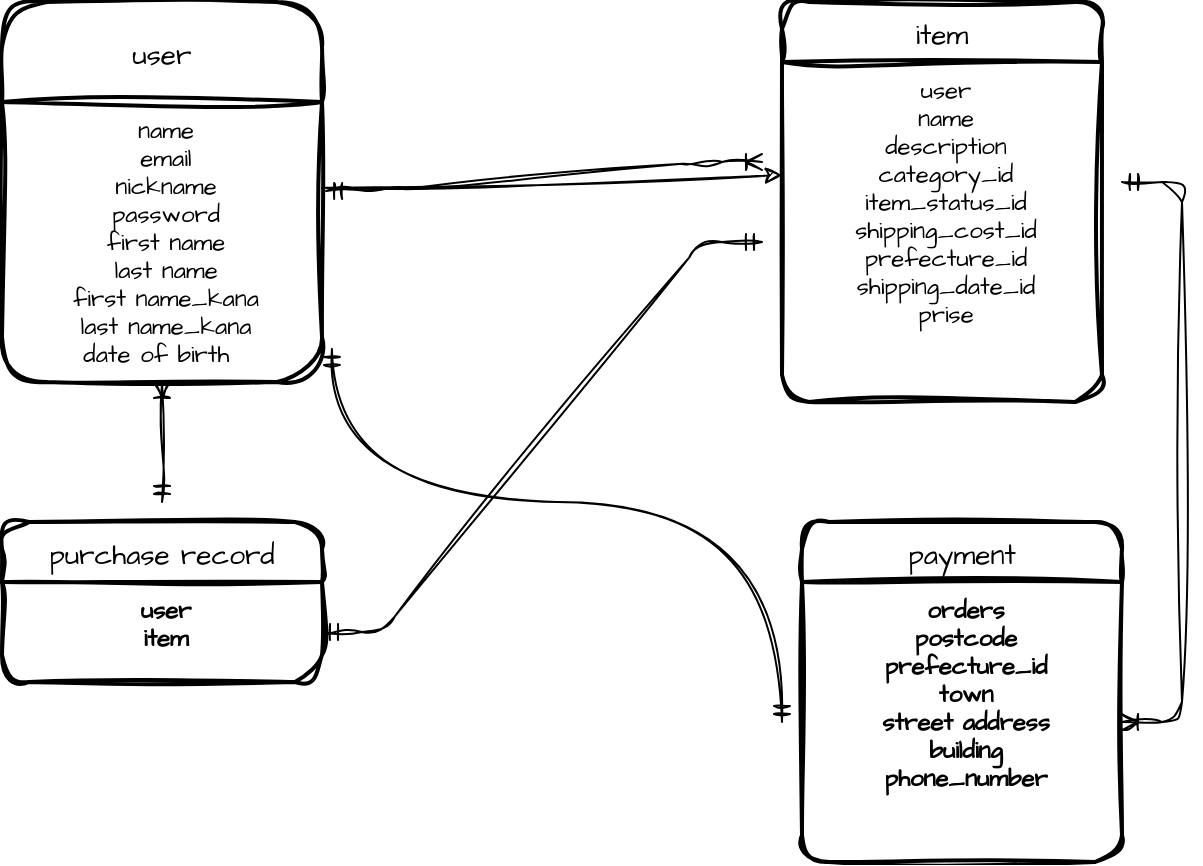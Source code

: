 <mxfile>
    <diagram id="kIYCg4qn53BQPxz0IwX7" name="ページ1">
        <mxGraphModel dx="1546" dy="537" grid="1" gridSize="10" guides="1" tooltips="1" connect="1" arrows="1" fold="1" page="1" pageScale="1" pageWidth="827" pageHeight="1169" math="0" shadow="0">
            <root>
                <mxCell id="0"/>
                <mxCell id="1" parent="0"/>
                <mxCell id="81" style="edgeStyle=none;sketch=1;hachureGap=4;jiggle=2;curveFitting=1;html=1;entryX=0;entryY=0.333;entryDx=0;entryDy=0;entryPerimeter=0;fontFamily=Architects Daughter;fontSource=https%3A%2F%2Ffonts.googleapis.com%2Fcss%3Ffamily%3DArchitects%2BDaughter;fontSize=16;" edge="1" parent="1" source="66" target="70">
                    <mxGeometry relative="1" as="geometry"/>
                </mxCell>
                <mxCell id="66" value="user" style="swimlane;childLayout=stackLayout;horizontal=1;startSize=50;horizontalStack=0;rounded=1;fontSize=14;fontStyle=0;strokeWidth=2;resizeParent=0;resizeLast=1;shadow=0;dashed=0;align=center;sketch=1;curveFitting=1;jiggle=2;fontFamily=Architects Daughter;fontSource=https%3A%2F%2Ffonts.googleapis.com%2Fcss%3Ffamily%3DArchitects%2BDaughter;" vertex="1" parent="1">
                    <mxGeometry y="30" width="160" height="190" as="geometry"/>
                </mxCell>
                <mxCell id="67" value="name&#10;email&#10;nickname&#10;password&#10;first name&#10;last name&#10;first name_kana&#10;last name_kana&#10;date of birth  &#10;" style="align=center;strokeColor=none;fillColor=none;spacingLeft=4;fontSize=12;verticalAlign=top;resizable=0;rotatable=0;part=1;sketch=1;curveFitting=1;jiggle=2;fontFamily=Architects Daughter;fontSource=https%3A%2F%2Ffonts.googleapis.com%2Fcss%3Ffamily%3DArchitects%2BDaughter;" vertex="1" parent="66">
                    <mxGeometry y="50" width="160" height="140" as="geometry"/>
                </mxCell>
                <mxCell id="68" value="item" style="swimlane;childLayout=stackLayout;horizontal=1;startSize=30;horizontalStack=0;rounded=1;fontSize=14;fontStyle=0;strokeWidth=2;resizeParent=0;resizeLast=1;shadow=0;dashed=0;align=center;sketch=1;curveFitting=1;jiggle=2;fontFamily=Architects Daughter;fontSource=https%3A%2F%2Ffonts.googleapis.com%2Fcss%3Ffamily%3DArchitects%2BDaughter;" vertex="1" parent="1">
                    <mxGeometry x="390" y="30" width="160" height="200" as="geometry"/>
                </mxCell>
                <mxCell id="70" value="user&#10;name&#10;description&#10;category_id&#10;item_status_id&#10;shipping_cost_id&#10;prefecture_id&#10;shipping_date_id&#10;prise" style="align=center;strokeColor=none;fillColor=none;spacingLeft=4;fontSize=12;verticalAlign=top;resizable=0;rotatable=0;part=1;fontStyle=0;sketch=1;curveFitting=1;jiggle=2;fontFamily=Architects Daughter;fontSource=https%3A%2F%2Ffonts.googleapis.com%2Fcss%3Ffamily%3DArchitects%2BDaughter;" vertex="1" parent="68">
                    <mxGeometry y="30" width="160" height="170" as="geometry"/>
                </mxCell>
                <mxCell id="76" value="purchase record" style="swimlane;childLayout=stackLayout;horizontal=1;startSize=30;horizontalStack=0;rounded=1;fontSize=14;fontStyle=0;strokeWidth=2;resizeParent=0;resizeLast=1;shadow=0;dashed=0;align=center;sketch=1;hachureGap=4;jiggle=2;curveFitting=1;fontFamily=Architects Daughter;fontSource=https%3A%2F%2Ffonts.googleapis.com%2Fcss%3Ffamily%3DArchitects%2BDaughter;" vertex="1" parent="1">
                    <mxGeometry y="290" width="160" height="80" as="geometry"/>
                </mxCell>
                <mxCell id="77" value="user&#10;item&#10;" style="align=center;strokeColor=none;fillColor=none;spacingLeft=4;fontSize=12;verticalAlign=top;resizable=0;rotatable=0;part=1;sketch=1;hachureGap=4;jiggle=2;curveFitting=1;fontFamily=Architects Daughter;fontSource=https%3A%2F%2Ffonts.googleapis.com%2Fcss%3Ffamily%3DArchitects%2BDaughter;fontStyle=1" vertex="1" parent="76">
                    <mxGeometry y="30" width="160" height="50" as="geometry"/>
                </mxCell>
                <mxCell id="78" value="payment" style="swimlane;childLayout=stackLayout;horizontal=1;startSize=30;horizontalStack=0;rounded=1;fontSize=14;fontStyle=0;strokeWidth=2;resizeParent=0;resizeLast=1;shadow=0;dashed=0;align=center;sketch=1;hachureGap=4;jiggle=2;curveFitting=1;fontFamily=Architects Daughter;fontSource=https%3A%2F%2Ffonts.googleapis.com%2Fcss%3Ffamily%3DArchitects%2BDaughter;" vertex="1" parent="1">
                    <mxGeometry x="400" y="290" width="160" height="170" as="geometry"/>
                </mxCell>
                <mxCell id="79" value="orders&#10;postcode&#10;prefecture_id&#10;town&#10;street address&#10;building&#10;phone_number&#10;" style="align=center;strokeColor=none;fillColor=none;spacingLeft=4;fontSize=12;verticalAlign=top;resizable=0;rotatable=0;part=1;sketch=1;hachureGap=4;jiggle=2;curveFitting=1;fontFamily=Architects Daughter;fontSource=https%3A%2F%2Ffonts.googleapis.com%2Fcss%3Ffamily%3DArchitects%2BDaughter;fontStyle=1" vertex="1" parent="78">
                    <mxGeometry y="30" width="160" height="140" as="geometry"/>
                </mxCell>
                <mxCell id="83" value="" style="edgeStyle=entityRelationEdgeStyle;fontSize=12;html=1;endArrow=ERoneToMany;startArrow=ERmandOne;sketch=1;hachureGap=4;jiggle=2;curveFitting=1;fontFamily=Helvetica;exitX=1.013;exitY=0.318;exitDx=0;exitDy=0;exitPerimeter=0;" edge="1" parent="1" source="67">
                    <mxGeometry width="100" height="100" relative="1" as="geometry">
                        <mxPoint x="240" y="340" as="sourcePoint"/>
                        <mxPoint x="380" y="110" as="targetPoint"/>
                    </mxGeometry>
                </mxCell>
                <mxCell id="85" value="" style="edgeStyle=entityRelationEdgeStyle;fontSize=12;html=1;endArrow=ERoneToMany;startArrow=ERmandOne;sketch=1;hachureGap=4;jiggle=2;curveFitting=1;fontFamily=Helvetica;entryX=1;entryY=0.5;entryDx=0;entryDy=0;" edge="1" parent="1" target="79">
                    <mxGeometry width="100" height="100" relative="1" as="geometry">
                        <mxPoint x="560" y="120" as="sourcePoint"/>
                        <mxPoint x="340" y="240" as="targetPoint"/>
                    </mxGeometry>
                </mxCell>
                <mxCell id="87" value="" style="fontSize=12;html=1;endArrow=ERoneToMany;startArrow=ERmandOne;sketch=1;hachureGap=4;jiggle=2;curveFitting=1;fontFamily=Helvetica;entryX=0.5;entryY=1;entryDx=0;entryDy=0;" edge="1" parent="1" target="67">
                    <mxGeometry width="100" height="100" relative="1" as="geometry">
                        <mxPoint x="80" y="280" as="sourcePoint"/>
                        <mxPoint x="330" y="240" as="targetPoint"/>
                        <Array as="points"/>
                    </mxGeometry>
                </mxCell>
                <mxCell id="88" value="" style="edgeStyle=entityRelationEdgeStyle;fontSize=12;html=1;endArrow=ERmandOne;startArrow=ERmandOne;sketch=1;hachureGap=4;jiggle=2;curveFitting=1;fontFamily=Helvetica;exitX=1;exitY=0.5;exitDx=0;exitDy=0;" edge="1" parent="1" source="77">
                    <mxGeometry width="100" height="100" relative="1" as="geometry">
                        <mxPoint x="250" y="340" as="sourcePoint"/>
                        <mxPoint x="380" y="150" as="targetPoint"/>
                    </mxGeometry>
                </mxCell>
                <mxCell id="89" value="" style="edgeStyle=orthogonalEdgeStyle;fontSize=12;html=1;endArrow=ERmandOne;startArrow=ERmandOne;sketch=1;hachureGap=4;jiggle=2;curveFitting=1;fontFamily=Helvetica;curved=1;exitX=1.031;exitY=0.882;exitDx=0;exitDy=0;exitPerimeter=0;" edge="1" parent="1" source="67">
                    <mxGeometry width="100" height="100" relative="1" as="geometry">
                        <mxPoint x="250" y="340" as="sourcePoint"/>
                        <mxPoint x="390" y="390" as="targetPoint"/>
                        <Array as="points">
                            <mxPoint x="165" y="280"/>
                            <mxPoint x="390" y="280"/>
                        </Array>
                    </mxGeometry>
                </mxCell>
            </root>
        </mxGraphModel>
    </diagram>
</mxfile>